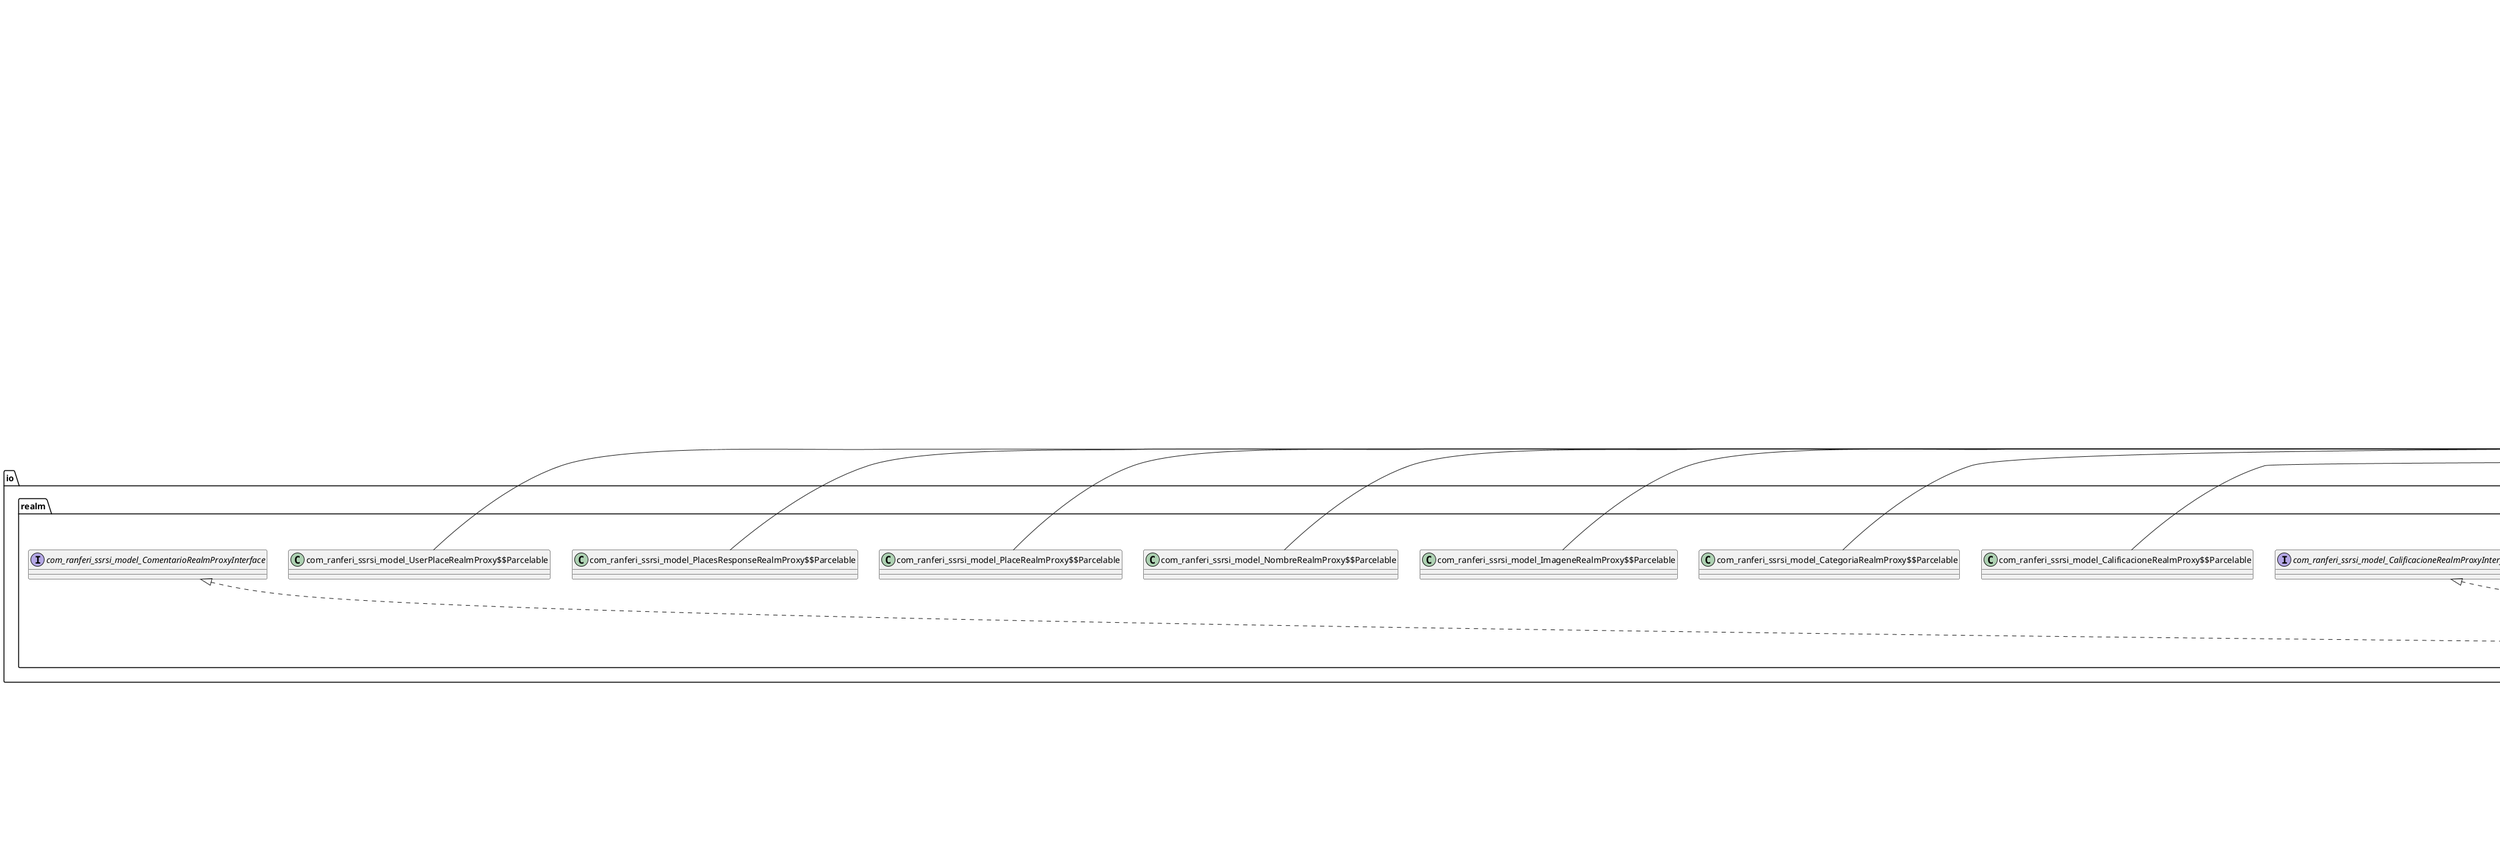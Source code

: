 @startuml

title __APP's Class Diagram__\n

  namespace com.ranferi.ssrsi {
    class com.ranferi.ssrsi.BuildConfig {
    }
  }
  

  namespace com.ranferi.ssrsi {
    namespace activities {
      class com.ranferi.ssrsi.activities.HomeActivity {
      }
    }
  }
  

  namespace com.ranferi.ssrsi {
    namespace activities {
      class com.ranferi.ssrsi.activities.PlacePagerActivity {
      }
    }
  }
  

  namespace com.ranferi.ssrsi {
    namespace activities {
      class com.ranferi.ssrsi.activities.SignInActivity {
      }
    }
  }
  

  namespace com.ranferi.ssrsi {
    namespace activities {
      class com.ranferi.ssrsi.activities.SignUpActivity {
      }
    }
  }
  

  namespace com.ranferi.ssrsi {
    namespace api {
      interface com.ranferi.ssrsi.api.APIService {
      }
    }
  }
  

  namespace com.ranferi.ssrsi {
    namespace api {
      class com.ranferi.ssrsi.api.APIUrl {
      }
    }
  }
  

  namespace com.ranferi.ssrsi {
    namespace fragments {
      class com.ranferi.ssrsi.fragments.HomeFragment {
      }
    }
  }
  

  namespace com.ranferi.ssrsi {
    namespace fragments {
      class com.ranferi.ssrsi.fragments.PlaceFragment {
      }
    }
  }
  

  namespace com.ranferi.ssrsi {
    namespace fragments {
      class com.ranferi.ssrsi.fragments.PlaceListFragment {
      }
    }
  }
  

  namespace com.ranferi.ssrsi {
    namespace fragments {
      class com.ranferi.ssrsi.fragments.ProfileFragment {
      }
    }
  }
  

  namespace com.ranferi.ssrsi {
    namespace fragments {
      class com.ranferi.ssrsi.fragments.SearchFragment {
      }
    }
  }
  

  namespace com.ranferi.ssrsi {
    namespace fragments {
      class com.ranferi.ssrsi.fragments.SearchListFragment {
      }
    }
  }
  

  namespace com.ranferi.ssrsi {
    namespace fragments {
      class com.ranferi.ssrsi.fragments.VisitedFragment {
      }
    }
  }
  

  namespace com.ranferi.ssrsi {
    namespace helper {
      class com.ranferi.ssrsi.helper.PlaceVisitedAdapter {
      }
    }
  }
  

  namespace com.ranferi.ssrsi {
    namespace helper {
      class com.ranferi.ssrsi.helper.PlacesAdapter {
      }
    }
  }
  

  namespace com.ranferi.ssrsi {
    namespace helper {
      class com.ranferi.ssrsi.helper.SharedPrefManager {
      }
    }
  }
  

  namespace com.ranferi.ssrsi {
    namespace helper {
      class com.ranferi.ssrsi.helper.UserAdapter {
      }
    }
  }
  

  namespace com.ranferi.ssrsi {
    namespace helper {
      class com.ranferi.ssrsi.helper.ViewPagerAdapter {
      }
    }
  }
  

  namespace com.ranferi.ssrsi {
    namespace model {
      class com.ranferi.ssrsi.model.Calificacione {
      }
    }
  }
  

  namespace com.ranferi.ssrsi {
    namespace model {
      class com.ranferi.ssrsi.model.Calificacione$$Parcelable {
      }
    }
  }
  

  namespace com.ranferi.ssrsi {
    namespace model {
      class com.ranferi.ssrsi.model.Categoria {
      }
    }
  }
  

  namespace com.ranferi.ssrsi {
    namespace model {
      class com.ranferi.ssrsi.model.Categoria$$Parcelable {
      }
    }
  }
  

  namespace com.ranferi.ssrsi {
    namespace model {
      class com.ranferi.ssrsi.model.Comentario {
      }
    }
  }
  

  namespace com.ranferi.ssrsi {
    namespace model {
      class com.ranferi.ssrsi.model.Comentario$$Parcelable {
      }
    }
  }
  

  namespace com.ranferi.ssrsi {
    namespace model {
      class com.ranferi.ssrsi.model.Imagene {
      }
    }
  }
  

  namespace com.ranferi.ssrsi {
    namespace model {
      class com.ranferi.ssrsi.model.Imagene$$Parcelable {
      }
    }
  }
  

  namespace com.ranferi.ssrsi {
    namespace model {
      class com.ranferi.ssrsi.model.Nombre {
      }
    }
  }
  

  namespace com.ranferi.ssrsi {
    namespace model {
      class com.ranferi.ssrsi.model.Nombre$$Parcelable {
      }
    }
  }
  

  namespace com.ranferi.ssrsi {
    namespace model {
      class com.ranferi.ssrsi.model.Place {
      }
    }
  }
  

  namespace com.ranferi.ssrsi {
    namespace model {
      class com.ranferi.ssrsi.model.Place$$Parcelable {
      }
    }
  }
  

  namespace com.ranferi.ssrsi {
    namespace model {
      class com.ranferi.ssrsi.model.Places {
      }
    }
  }
  

  namespace com.ranferi.ssrsi {
    namespace model {
      class com.ranferi.ssrsi.model.PlacesResponse {
      }
    }
  }
  

  namespace com.ranferi.ssrsi {
    namespace model {
      class com.ranferi.ssrsi.model.PlacesResponse$$Parcelable {
      }
    }
  }
  

  namespace com.ranferi.ssrsi {
    namespace model {
      class com.ranferi.ssrsi.model.RealmListParcelConverter {
      }
    }
  }
  

  namespace com.ranferi.ssrsi {
    namespace model {
      class com.ranferi.ssrsi.model.User {
      }
    }
  }
  

  namespace com.ranferi.ssrsi {
    namespace model {
      class com.ranferi.ssrsi.model.User$$Parcelable {
      }
    }
  }
  

  namespace com.ranferi.ssrsi {
    namespace model {
      class com.ranferi.ssrsi.model.UserPlace {
      }
    }
  }
  

  namespace com.ranferi.ssrsi {
    namespace model {
      class com.ranferi.ssrsi.model.UserPlace$$Parcelable {
      }
    }
  }
  

  namespace com.ranferi.ssrsi {
    namespace model {
      class com.ranferi.ssrsi.model.UserResponse {
      }
    }
  }
  

  namespace com.ranferi.ssrsi {
    namespace model {
      class com.ranferi.ssrsi.model.Users {
      }
    }
  }
  

  namespace io.realm {
    class io.realm.DefaultRealmModule {
    }
  }
  

  namespace io.realm {
    class io.realm.DefaultRealmModuleMediator {
    }
  }
  

  namespace io.realm {
    class io.realm.com_ranferi_ssrsi_model_CalificacioneRealmProxy {
    }
  }
  

  namespace io.realm {
    class io.realm.com_ranferi_ssrsi_model_CalificacioneRealmProxy$$Parcelable {
    }
  }
  

  namespace io.realm {
    interface io.realm.com_ranferi_ssrsi_model_CalificacioneRealmProxyInterface {
    }
  }
  

  namespace io.realm {
    class io.realm.com_ranferi_ssrsi_model_CategoriaRealmProxy {
    }
  }
  

  namespace io.realm {
    class io.realm.com_ranferi_ssrsi_model_CategoriaRealmProxy$$Parcelable {
    }
  }
  

  namespace io.realm {
    interface io.realm.com_ranferi_ssrsi_model_CategoriaRealmProxyInterface {
    }
  }
  

  namespace io.realm {
    class io.realm.com_ranferi_ssrsi_model_ComentarioRealmProxy {
    }
  }
  

  namespace io.realm {
    class io.realm.com_ranferi_ssrsi_model_ComentarioRealmProxy$$Parcelable {
    }
  }
  

  namespace io.realm {
    interface io.realm.com_ranferi_ssrsi_model_ComentarioRealmProxyInterface {
    }
  }
  

  namespace io.realm {
    class io.realm.com_ranferi_ssrsi_model_ImageneRealmProxy {
    }
  }
  

  namespace io.realm {
    class io.realm.com_ranferi_ssrsi_model_ImageneRealmProxy$$Parcelable {
    }
  }
  

  namespace io.realm {
    interface io.realm.com_ranferi_ssrsi_model_ImageneRealmProxyInterface {
    }
  }
  

  namespace io.realm {
    class io.realm.com_ranferi_ssrsi_model_NombreRealmProxy {
    }
  }
  

  namespace io.realm {
    class io.realm.com_ranferi_ssrsi_model_NombreRealmProxy$$Parcelable {
    }
  }
  

  namespace io.realm {
    interface io.realm.com_ranferi_ssrsi_model_NombreRealmProxyInterface {
    }
  }
  

  namespace io.realm {
    class io.realm.com_ranferi_ssrsi_model_PlaceRealmProxy {
    }
  }
  

  namespace io.realm {
    class io.realm.com_ranferi_ssrsi_model_PlaceRealmProxy$$Parcelable {
    }
  }
  

  namespace io.realm {
    interface io.realm.com_ranferi_ssrsi_model_PlaceRealmProxyInterface {
    }
  }
  

  namespace io.realm {
    class io.realm.com_ranferi_ssrsi_model_PlacesResponseRealmProxy {
    }
  }
  

  namespace io.realm {
    class io.realm.com_ranferi_ssrsi_model_PlacesResponseRealmProxy$$Parcelable {
    }
  }
  

  namespace io.realm {
    interface io.realm.com_ranferi_ssrsi_model_PlacesResponseRealmProxyInterface {
    }
  }
  

  namespace io.realm {
    class io.realm.com_ranferi_ssrsi_model_UserPlaceRealmProxy {
    }
  }
  

  namespace io.realm {
    class io.realm.com_ranferi_ssrsi_model_UserPlaceRealmProxy$$Parcelable {
    }
  }
  

  namespace io.realm {
    interface io.realm.com_ranferi_ssrsi_model_UserPlaceRealmProxyInterface {
    }
  }
  

  namespace io.realm {
    class io.realm.com_ranferi_ssrsi_model_UserRealmProxy {
    }
  }
  

  namespace io.realm {
    class io.realm.com_ranferi_ssrsi_model_UserRealmProxy$$Parcelable {
    }
  }
  

  namespace io.realm {
    interface io.realm.com_ranferi_ssrsi_model_UserRealmProxyInterface {
    }
  }
  

  com.ranferi.ssrsi.activities.HomeActivity .up.|> android.support.design.widget.NavigationView.OnNavigationItemSelectedListener
  com.ranferi.ssrsi.activities.HomeActivity -up-|> android.support.v7.app.AppCompatActivity
  com.ranferi.ssrsi.activities.PlacePagerActivity -up-|> android.support.v7.app.AppCompatActivity
  com.ranferi.ssrsi.activities.SignInActivity .up.|> android.view.View.OnClickListener
  com.ranferi.ssrsi.activities.SignInActivity -up-|> android.support.v7.app.AppCompatActivity
  com.ranferi.ssrsi.activities.SignUpActivity .up.|> android.view.View.OnClickListener
  com.ranferi.ssrsi.activities.SignUpActivity -up-|> android.support.v7.app.AppCompatActivity
  com.ranferi.ssrsi.fragments.HomeFragment -up-|> android.support.v4.app.Fragment
  com.ranferi.ssrsi.fragments.HomeFragment o-- com.ranferi.ssrsi.activities.HomeActivity : mActivity
  com.ranferi.ssrsi.fragments.PlaceFragment -up-|> android.support.v4.app.Fragment
  com.ranferi.ssrsi.fragments.PlaceListFragment -up-|> android.support.v4.app.Fragment
  com.ranferi.ssrsi.fragments.ProfileFragment .up.|> android.view.View.OnClickListener
  com.ranferi.ssrsi.fragments.ProfileFragment -up-|> android.support.v4.app.Fragment
  com.ranferi.ssrsi.fragments.SearchFragment -up-|> android.support.v4.app.Fragment
  com.ranferi.ssrsi.fragments.SearchListFragment -up-|> android.support.v4.app.Fragment
  com.ranferi.ssrsi.fragments.SearchListFragment o-- com.ranferi.ssrsi.model.PlacesResponse : mPlacesResponse
  com.ranferi.ssrsi.fragments.VisitedFragment -up-|> android.support.v4.app.Fragment
  com.ranferi.ssrsi.helper.PlaceVisitedAdapter -up-|> android.support.v7.widget.RecyclerView.Adapter
  com.ranferi.ssrsi.helper.PlacesAdapter -up-|> android.support.v7.widget.RecyclerView.Adapter
  com.ranferi.ssrsi.helper.UserAdapter -up-|> android.support.v7.widget.RecyclerView.Adapter
  com.ranferi.ssrsi.helper.ViewPagerAdapter -up-|> android.support.v4.view.PagerAdapter
  com.ranferi.ssrsi.model.Calificacione -up-|> io.realm.RealmObject
  com.ranferi.ssrsi.model.Calificacione$$Parcelable .up.|> android.os.Parcelable
  com.ranferi.ssrsi.model.Calificacione$$Parcelable .up.|> org.parceler.ParcelWrapper
  com.ranferi.ssrsi.model.Calificacione$$Parcelable o-- com.ranferi.ssrsi.model.Calificacione : calificacione$$1
  com.ranferi.ssrsi.model.Categoria -up-|> io.realm.RealmObject
  com.ranferi.ssrsi.model.Categoria$$Parcelable .up.|> android.os.Parcelable
  com.ranferi.ssrsi.model.Categoria$$Parcelable .up.|> org.parceler.ParcelWrapper
  com.ranferi.ssrsi.model.Categoria$$Parcelable o-- com.ranferi.ssrsi.model.Categoria : categoria$$1
  com.ranferi.ssrsi.model.Comentario -up-|> io.realm.RealmObject
  com.ranferi.ssrsi.model.Comentario o-- com.ranferi.ssrsi.model.User : user
  com.ranferi.ssrsi.model.Comentario$$Parcelable .up.|> android.os.Parcelable
  com.ranferi.ssrsi.model.Comentario$$Parcelable .up.|> org.parceler.ParcelWrapper
  com.ranferi.ssrsi.model.Comentario$$Parcelable o-- com.ranferi.ssrsi.model.Comentario : comentario$$1
  com.ranferi.ssrsi.model.Imagene -up-|> io.realm.RealmObject
  com.ranferi.ssrsi.model.Imagene$$Parcelable .up.|> android.os.Parcelable
  com.ranferi.ssrsi.model.Imagene$$Parcelable .up.|> org.parceler.ParcelWrapper
  com.ranferi.ssrsi.model.Imagene$$Parcelable o-- com.ranferi.ssrsi.model.Imagene : imagene$$1
  com.ranferi.ssrsi.model.Nombre -up-|> io.realm.RealmObject
  com.ranferi.ssrsi.model.Nombre$$Parcelable .up.|> android.os.Parcelable
  com.ranferi.ssrsi.model.Nombre$$Parcelable .up.|> org.parceler.ParcelWrapper
  com.ranferi.ssrsi.model.Nombre$$Parcelable o-- com.ranferi.ssrsi.model.Nombre : nombre$$1
  com.ranferi.ssrsi.model.Place -up-|> io.realm.RealmObject
  com.ranferi.ssrsi.model.Place$$Parcelable .up.|> android.os.Parcelable
  com.ranferi.ssrsi.model.Place$$Parcelable .up.|> org.parceler.ParcelWrapper
  com.ranferi.ssrsi.model.Place$$Parcelable o-- com.ranferi.ssrsi.model.Place : place$$1
  com.ranferi.ssrsi.model.PlacesResponse -up-|> io.realm.RealmObject
  com.ranferi.ssrsi.model.PlacesResponse$$Parcelable .up.|> android.os.Parcelable
  com.ranferi.ssrsi.model.PlacesResponse$$Parcelable .up.|> org.parceler.ParcelWrapper
  com.ranferi.ssrsi.model.PlacesResponse$$Parcelable o-- com.ranferi.ssrsi.model.PlacesResponse : placesResponse$$1
  com.ranferi.ssrsi.model.RealmListParcelConverter .up.|> org.parceler.TypeRangeParcelConverter
  com.ranferi.ssrsi.model.User -up-|> io.realm.RealmObject
  com.ranferi.ssrsi.model.User$$Parcelable .up.|> android.os.Parcelable
  com.ranferi.ssrsi.model.User$$Parcelable .up.|> org.parceler.ParcelWrapper
  com.ranferi.ssrsi.model.User$$Parcelable o-- com.ranferi.ssrsi.model.User : user$$1
  com.ranferi.ssrsi.model.UserPlace -up-|> io.realm.RealmObject
  com.ranferi.ssrsi.model.UserPlace o-- com.ranferi.ssrsi.model.Comentario : comentarioUsuario
  com.ranferi.ssrsi.model.UserPlace$$Parcelable .up.|> android.os.Parcelable
  com.ranferi.ssrsi.model.UserPlace$$Parcelable .up.|> org.parceler.ParcelWrapper
  com.ranferi.ssrsi.model.UserPlace$$Parcelable o-- com.ranferi.ssrsi.model.UserPlace : userPlace$$1
  com.ranferi.ssrsi.model.UserResponse o-- com.ranferi.ssrsi.model.User : user
  io.realm.DefaultRealmModuleMediator -up-|> io.realm.internal.RealmProxyMediator
  io.realm.com_ranferi_ssrsi_model_CalificacioneRealmProxy .up.|> io.realm.com_ranferi_ssrsi_model_CalificacioneRealmProxyInterface
  io.realm.com_ranferi_ssrsi_model_CalificacioneRealmProxy .up.|> io.realm.internal.RealmObjectProxy
  io.realm.com_ranferi_ssrsi_model_CalificacioneRealmProxy -up-|> com.ranferi.ssrsi.model.Calificacione
  io.realm.com_ranferi_ssrsi_model_CalificacioneRealmProxy o-- io.realm.com_ranferi_ssrsi_model_CalificacioneRealmProxy.CalificacioneColumnInfo : columnInfo
  io.realm.com_ranferi_ssrsi_model_CalificacioneRealmProxy$$Parcelable -up-|> com.ranferi.ssrsi.model.Calificacione$$Parcelable
  io.realm.com_ranferi_ssrsi_model_CategoriaRealmProxy .up.|> io.realm.com_ranferi_ssrsi_model_CategoriaRealmProxyInterface
  io.realm.com_ranferi_ssrsi_model_CategoriaRealmProxy .up.|> io.realm.internal.RealmObjectProxy
  io.realm.com_ranferi_ssrsi_model_CategoriaRealmProxy -up-|> com.ranferi.ssrsi.model.Categoria
  io.realm.com_ranferi_ssrsi_model_CategoriaRealmProxy o-- io.realm.com_ranferi_ssrsi_model_CategoriaRealmProxy.CategoriaColumnInfo : columnInfo
  io.realm.com_ranferi_ssrsi_model_CategoriaRealmProxy$$Parcelable -up-|> com.ranferi.ssrsi.model.Categoria$$Parcelable
  io.realm.com_ranferi_ssrsi_model_ComentarioRealmProxy .up.|> io.realm.com_ranferi_ssrsi_model_ComentarioRealmProxyInterface
  io.realm.com_ranferi_ssrsi_model_ComentarioRealmProxy .up.|> io.realm.internal.RealmObjectProxy
  io.realm.com_ranferi_ssrsi_model_ComentarioRealmProxy -up-|> com.ranferi.ssrsi.model.Comentario
  io.realm.com_ranferi_ssrsi_model_ComentarioRealmProxy o-- io.realm.com_ranferi_ssrsi_model_ComentarioRealmProxy.ComentarioColumnInfo : columnInfo
  io.realm.com_ranferi_ssrsi_model_ComentarioRealmProxy$$Parcelable -up-|> com.ranferi.ssrsi.model.Comentario$$Parcelable
  io.realm.com_ranferi_ssrsi_model_ImageneRealmProxy .up.|> io.realm.com_ranferi_ssrsi_model_ImageneRealmProxyInterface
  io.realm.com_ranferi_ssrsi_model_ImageneRealmProxy .up.|> io.realm.internal.RealmObjectProxy
  io.realm.com_ranferi_ssrsi_model_ImageneRealmProxy -up-|> com.ranferi.ssrsi.model.Imagene
  io.realm.com_ranferi_ssrsi_model_ImageneRealmProxy o-- io.realm.com_ranferi_ssrsi_model_ImageneRealmProxy.ImageneColumnInfo : columnInfo
  io.realm.com_ranferi_ssrsi_model_ImageneRealmProxy$$Parcelable -up-|> com.ranferi.ssrsi.model.Imagene$$Parcelable
  io.realm.com_ranferi_ssrsi_model_NombreRealmProxy .up.|> io.realm.com_ranferi_ssrsi_model_NombreRealmProxyInterface
  io.realm.com_ranferi_ssrsi_model_NombreRealmProxy .up.|> io.realm.internal.RealmObjectProxy
  io.realm.com_ranferi_ssrsi_model_NombreRealmProxy -up-|> com.ranferi.ssrsi.model.Nombre
  io.realm.com_ranferi_ssrsi_model_NombreRealmProxy o-- io.realm.com_ranferi_ssrsi_model_NombreRealmProxy.NombreColumnInfo : columnInfo
  io.realm.com_ranferi_ssrsi_model_NombreRealmProxy$$Parcelable -up-|> com.ranferi.ssrsi.model.Nombre$$Parcelable
  io.realm.com_ranferi_ssrsi_model_PlaceRealmProxy .up.|> io.realm.com_ranferi_ssrsi_model_PlaceRealmProxyInterface
  io.realm.com_ranferi_ssrsi_model_PlaceRealmProxy .up.|> io.realm.internal.RealmObjectProxy
  io.realm.com_ranferi_ssrsi_model_PlaceRealmProxy -up-|> com.ranferi.ssrsi.model.Place
  io.realm.com_ranferi_ssrsi_model_PlaceRealmProxy o-- io.realm.com_ranferi_ssrsi_model_PlaceRealmProxy.PlaceColumnInfo : columnInfo
  io.realm.com_ranferi_ssrsi_model_PlaceRealmProxy$$Parcelable -up-|> com.ranferi.ssrsi.model.Place$$Parcelable
  io.realm.com_ranferi_ssrsi_model_PlacesResponseRealmProxy .up.|> io.realm.com_ranferi_ssrsi_model_PlacesResponseRealmProxyInterface
  io.realm.com_ranferi_ssrsi_model_PlacesResponseRealmProxy .up.|> io.realm.internal.RealmObjectProxy
  io.realm.com_ranferi_ssrsi_model_PlacesResponseRealmProxy -up-|> com.ranferi.ssrsi.model.PlacesResponse
  io.realm.com_ranferi_ssrsi_model_PlacesResponseRealmProxy o-- io.realm.com_ranferi_ssrsi_model_PlacesResponseRealmProxy.PlacesResponseColumnInfo : columnInfo
  io.realm.com_ranferi_ssrsi_model_PlacesResponseRealmProxy$$Parcelable -up-|> com.ranferi.ssrsi.model.PlacesResponse$$Parcelable
  io.realm.com_ranferi_ssrsi_model_UserPlaceRealmProxy .up.|> io.realm.com_ranferi_ssrsi_model_UserPlaceRealmProxyInterface
  io.realm.com_ranferi_ssrsi_model_UserPlaceRealmProxy .up.|> io.realm.internal.RealmObjectProxy
  io.realm.com_ranferi_ssrsi_model_UserPlaceRealmProxy -up-|> com.ranferi.ssrsi.model.UserPlace
  io.realm.com_ranferi_ssrsi_model_UserPlaceRealmProxy o-- io.realm.com_ranferi_ssrsi_model_UserPlaceRealmProxy.UserPlaceColumnInfo : columnInfo
  io.realm.com_ranferi_ssrsi_model_UserPlaceRealmProxy$$Parcelable -up-|> com.ranferi.ssrsi.model.UserPlace$$Parcelable
  io.realm.com_ranferi_ssrsi_model_UserRealmProxy .up.|> io.realm.com_ranferi_ssrsi_model_UserRealmProxyInterface
  io.realm.com_ranferi_ssrsi_model_UserRealmProxy .up.|> io.realm.internal.RealmObjectProxy
  io.realm.com_ranferi_ssrsi_model_UserRealmProxy -up-|> com.ranferi.ssrsi.model.User
  io.realm.com_ranferi_ssrsi_model_UserRealmProxy o-- io.realm.com_ranferi_ssrsi_model_UserRealmProxy.UserColumnInfo : columnInfo
  io.realm.com_ranferi_ssrsi_model_UserRealmProxy$$Parcelable -up-|> com.ranferi.ssrsi.model.User$$Parcelable


right footer


PlantUML diagram generated by SketchIt! (https://bitbucket.org/pmesmeur/sketch.it)
For more information about this tool, please contact philippe.mesmeur@gmail.com
endfooter

@enduml

